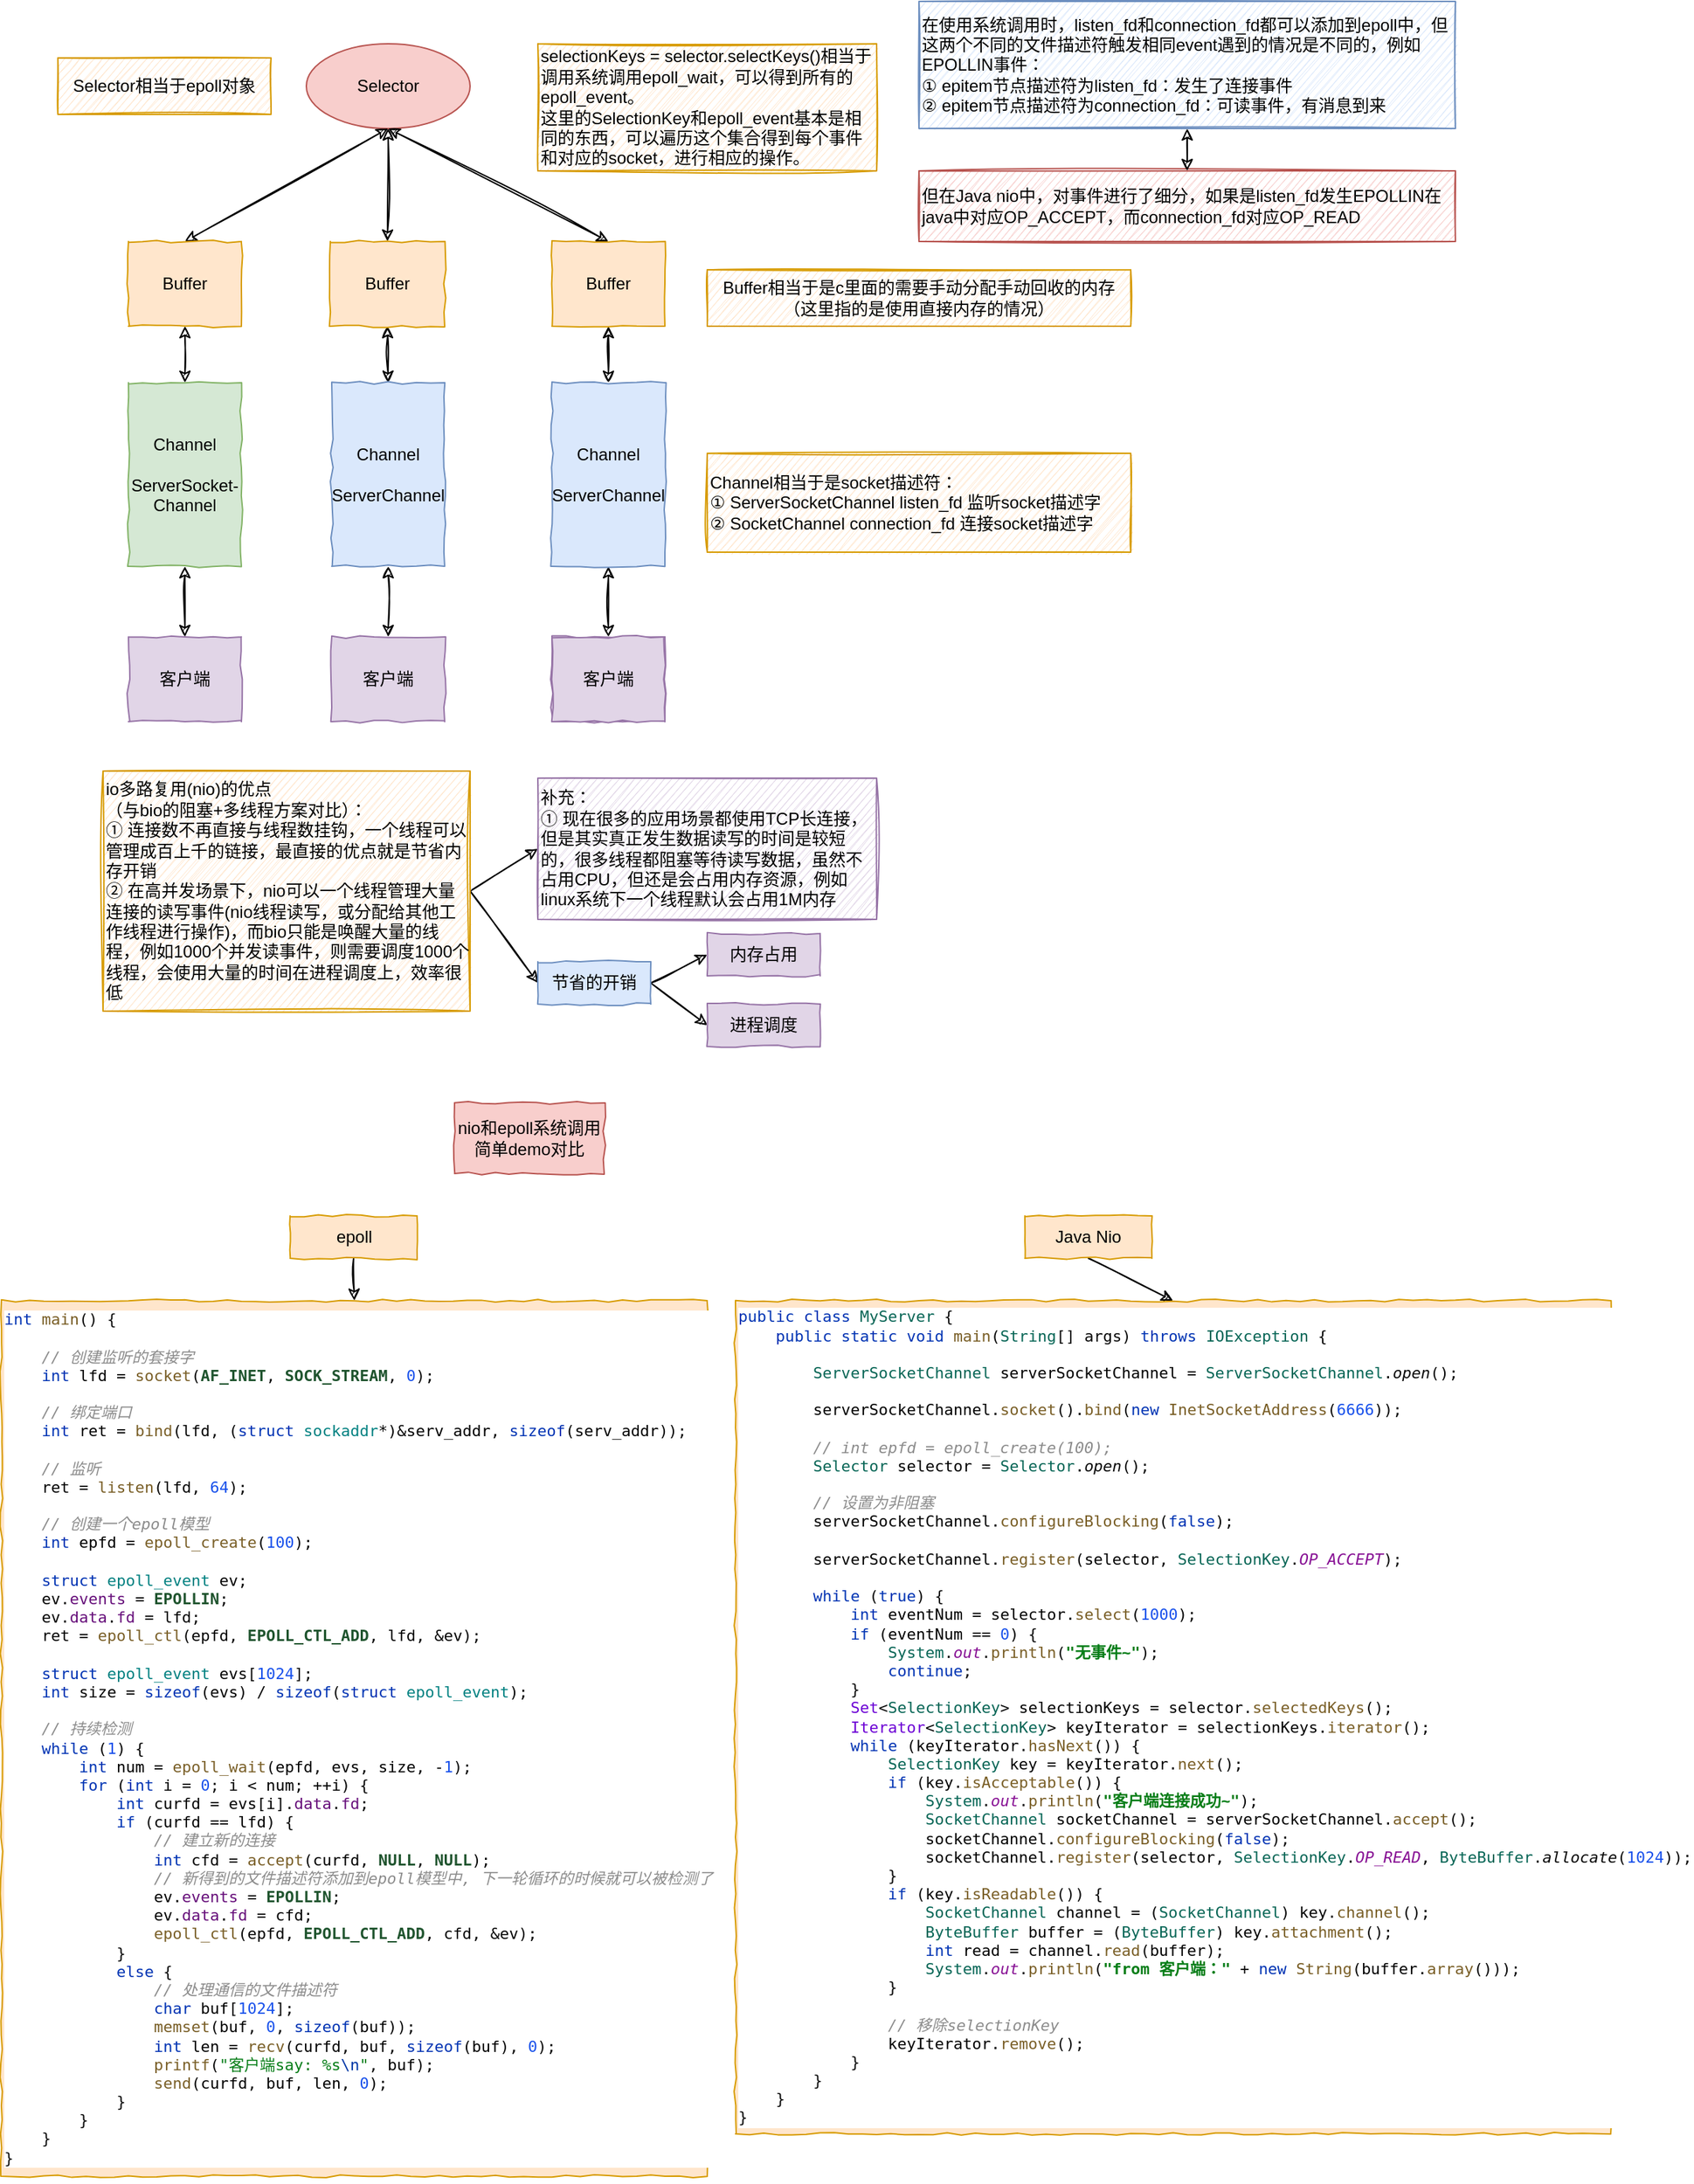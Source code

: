 <mxfile>
    <diagram id="9vkN7yE7dpngS0jgxhsY" name="第 1 页">
        <mxGraphModel dx="968" dy="558" grid="1" gridSize="10" guides="1" tooltips="1" connect="1" arrows="1" fold="1" page="1" pageScale="1" pageWidth="827" pageHeight="1169" math="0" shadow="0">
            <root>
                <mxCell id="0"/>
                <mxCell id="1" parent="0"/>
                <mxCell id="3" value="Selector" style="ellipse;whiteSpace=wrap;html=1;fillColor=#f8cecc;strokeColor=#b85450;comic=0;jiggle=1;" parent="1" vertex="1">
                    <mxGeometry x="256" y="40" width="116" height="60" as="geometry"/>
                </mxCell>
                <mxCell id="8" style="edgeStyle=none;html=1;exitX=0.5;exitY=0;exitDx=0;exitDy=0;entryX=0.5;entryY=1;entryDx=0;entryDy=0;startArrow=classic;startFill=1;sketch=1;" parent="1" source="5" target="3" edge="1">
                    <mxGeometry relative="1" as="geometry"/>
                </mxCell>
                <mxCell id="14" style="edgeStyle=none;sketch=1;html=1;exitX=0.5;exitY=1;exitDx=0;exitDy=0;entryX=0.5;entryY=0;entryDx=0;entryDy=0;startArrow=classic;startFill=1;" parent="1" source="5" target="11" edge="1">
                    <mxGeometry relative="1" as="geometry"/>
                </mxCell>
                <mxCell id="5" value="Buffer" style="rounded=0;whiteSpace=wrap;html=1;comic=1;fillColor=#ffe6cc;strokeColor=#d79b00;" parent="1" vertex="1">
                    <mxGeometry x="130" y="180" width="80" height="60" as="geometry"/>
                </mxCell>
                <mxCell id="9" style="edgeStyle=none;html=1;exitX=0.5;exitY=0;exitDx=0;exitDy=0;entryX=0.5;entryY=1;entryDx=0;entryDy=0;startArrow=classic;startFill=1;sketch=1;" parent="1" source="6" target="3" edge="1">
                    <mxGeometry relative="1" as="geometry"/>
                </mxCell>
                <mxCell id="15" style="edgeStyle=none;sketch=1;html=1;exitX=0.5;exitY=1;exitDx=0;exitDy=0;entryX=0.5;entryY=0;entryDx=0;entryDy=0;startArrow=classic;startFill=1;" parent="1" source="6" target="12" edge="1">
                    <mxGeometry relative="1" as="geometry"/>
                </mxCell>
                <mxCell id="6" value="Buffer" style="rounded=0;whiteSpace=wrap;html=1;comic=1;fillColor=#ffe6cc;strokeColor=#d79b00;" parent="1" vertex="1">
                    <mxGeometry x="273" y="180" width="81" height="60" as="geometry"/>
                </mxCell>
                <mxCell id="10" style="edgeStyle=none;html=1;exitX=0.5;exitY=0;exitDx=0;exitDy=0;startArrow=classic;startFill=1;entryX=0.5;entryY=1;entryDx=0;entryDy=0;sketch=1;" parent="1" source="7" target="3" edge="1">
                    <mxGeometry relative="1" as="geometry">
                        <mxPoint x="370" y="110" as="targetPoint"/>
                    </mxGeometry>
                </mxCell>
                <mxCell id="16" style="edgeStyle=none;sketch=1;html=1;exitX=0.5;exitY=1;exitDx=0;exitDy=0;entryX=0.5;entryY=0;entryDx=0;entryDy=0;startArrow=classic;startFill=1;" parent="1" source="7" target="13" edge="1">
                    <mxGeometry relative="1" as="geometry"/>
                </mxCell>
                <mxCell id="7" value="Buffer" style="rounded=0;whiteSpace=wrap;html=1;comic=1;fillColor=#ffe6cc;strokeColor=#d79b00;jiggle=1;" parent="1" vertex="1">
                    <mxGeometry x="430" y="180" width="80" height="60" as="geometry"/>
                </mxCell>
                <mxCell id="23" style="edgeStyle=none;sketch=1;html=1;exitX=0.5;exitY=1;exitDx=0;exitDy=0;entryX=0.5;entryY=0;entryDx=0;entryDy=0;startArrow=classic;startFill=1;" parent="1" source="11" target="20" edge="1">
                    <mxGeometry relative="1" as="geometry"/>
                </mxCell>
                <mxCell id="11" value="Channel&lt;br&gt;&lt;br&gt;ServerSocket-Channel" style="rounded=0;whiteSpace=wrap;html=1;comic=1;fillColor=#d5e8d4;strokeColor=#82b366;" parent="1" vertex="1">
                    <mxGeometry x="130" y="280" width="80" height="130" as="geometry"/>
                </mxCell>
                <mxCell id="24" style="edgeStyle=none;sketch=1;html=1;exitX=0.5;exitY=1;exitDx=0;exitDy=0;entryX=0.5;entryY=0;entryDx=0;entryDy=0;startArrow=classic;startFill=1;" parent="1" source="12" target="21" edge="1">
                    <mxGeometry relative="1" as="geometry"/>
                </mxCell>
                <mxCell id="12" value="Channel&lt;br&gt;&lt;br&gt;ServerChannel" style="rounded=0;whiteSpace=wrap;html=1;comic=1;fillColor=#dae8fc;strokeColor=#6c8ebf;" parent="1" vertex="1">
                    <mxGeometry x="274" y="280" width="80" height="130" as="geometry"/>
                </mxCell>
                <mxCell id="25" style="edgeStyle=none;sketch=1;html=1;exitX=0.5;exitY=1;exitDx=0;exitDy=0;entryX=0.5;entryY=0;entryDx=0;entryDy=0;startArrow=classic;startFill=1;" parent="1" source="13" target="22" edge="1">
                    <mxGeometry relative="1" as="geometry"/>
                </mxCell>
                <mxCell id="13" value="Channel&lt;br&gt;&lt;br&gt;ServerChannel" style="rounded=0;whiteSpace=wrap;html=1;comic=1;fillColor=#dae8fc;strokeColor=#6c8ebf;" parent="1" vertex="1">
                    <mxGeometry x="430" y="280" width="80" height="130" as="geometry"/>
                </mxCell>
                <mxCell id="20" value="客户端" style="rounded=0;whiteSpace=wrap;html=1;comic=1;fillColor=#e1d5e7;strokeColor=#9673a6;" parent="1" vertex="1">
                    <mxGeometry x="130" y="460" width="80" height="60" as="geometry"/>
                </mxCell>
                <mxCell id="21" value="客户端" style="rounded=0;whiteSpace=wrap;html=1;comic=1;fillColor=#e1d5e7;strokeColor=#9673a6;" parent="1" vertex="1">
                    <mxGeometry x="274" y="460" width="80" height="60" as="geometry"/>
                </mxCell>
                <mxCell id="22" value="客户端" style="rounded=0;whiteSpace=wrap;html=1;comic=1;fillColor=#e1d5e7;strokeColor=#9673a6;" parent="1" vertex="1">
                    <mxGeometry x="430" y="460" width="80" height="60" as="geometry"/>
                </mxCell>
                <mxCell id="26" value="Selector相当于epoll对象" style="rounded=0;whiteSpace=wrap;html=1;comic=1;fillColor=#ffe6cc;strokeColor=#d79b00;sketch=1;" parent="1" vertex="1">
                    <mxGeometry x="80" y="50" width="151" height="40" as="geometry"/>
                </mxCell>
                <mxCell id="27" value="Channel相当于是socket描述符：&lt;br&gt;① ServerSocketChannel listen_fd 监听socket描述字&lt;br&gt;② SocketChannel connection_fd 连接socket描述字" style="rounded=0;whiteSpace=wrap;html=1;comic=1;fillColor=#ffe6cc;strokeColor=#d79b00;sketch=1;align=left;" parent="1" vertex="1">
                    <mxGeometry x="540" y="330" width="300" height="70" as="geometry"/>
                </mxCell>
                <mxCell id="28" value="Buffer相当于是c里面的需要手动分配手动回收的内存（这里指的是使用直接内存的情况）" style="rounded=0;whiteSpace=wrap;html=1;comic=1;fillColor=#ffe6cc;strokeColor=#d79b00;sketch=1;align=center;" parent="1" vertex="1">
                    <mxGeometry x="540" y="200" width="300" height="40" as="geometry"/>
                </mxCell>
                <mxCell id="33" value="selectionKeys = selector.selectKeys()相当于调用系统调用epoll_wait，可以得到所有的epoll_event。&lt;br&gt;这里的SelectionKey和epoll_event基本是相同的东西，可以遍历这个集合得到每个事件和对应的socket，进行相应的操作。" style="rounded=0;whiteSpace=wrap;html=1;comic=1;fillColor=#ffe6cc;strokeColor=#d79b00;sketch=1;align=left;" vertex="1" parent="1">
                    <mxGeometry x="420" y="40" width="240" height="90" as="geometry"/>
                </mxCell>
                <mxCell id="34" value="但在Java nio中，对事件进行了细分，如果是listen_fd发生EPOLLIN在java中对应OP_ACCEPT，而connection_fd对应OP_READ" style="rounded=0;whiteSpace=wrap;html=1;comic=1;fillColor=#f8cecc;strokeColor=#b85450;sketch=1;align=left;" vertex="1" parent="1">
                    <mxGeometry x="690" y="130" width="380" height="50" as="geometry"/>
                </mxCell>
                <mxCell id="36" style="edgeStyle=none;sketch=1;html=1;exitX=0.5;exitY=1;exitDx=0;exitDy=0;entryX=0.5;entryY=0;entryDx=0;entryDy=0;fontSize=11;startArrow=classic;startFill=1;" edge="1" parent="1" source="35" target="34">
                    <mxGeometry relative="1" as="geometry"/>
                </mxCell>
                <mxCell id="35" value="在使用系统调用时，listen_fd和connection_fd都可以添加到epoll中，但这两个不同的文件描述符触发相同event遇到的情况是不同的，例如EPOLLIN事件：&lt;br&gt;① epitem节点描述符为listen_fd：发生了连接事件&lt;br&gt;② epitem节点描述符为connection_fd：可读事件，有消息到来" style="rounded=0;whiteSpace=wrap;html=1;comic=1;fillColor=#dae8fc;strokeColor=#6c8ebf;sketch=1;align=left;" vertex="1" parent="1">
                    <mxGeometry x="690" y="10" width="380" height="90" as="geometry"/>
                </mxCell>
                <mxCell id="39" style="edgeStyle=none;sketch=1;html=1;exitX=1;exitY=0.5;exitDx=0;exitDy=0;entryX=0;entryY=0.5;entryDx=0;entryDy=0;fontSize=11;startArrow=none;startFill=0;" edge="1" parent="1" source="37" target="38">
                    <mxGeometry relative="1" as="geometry"/>
                </mxCell>
                <mxCell id="42" style="edgeStyle=none;sketch=1;html=1;exitX=1;exitY=0.5;exitDx=0;exitDy=0;entryX=0;entryY=0.5;entryDx=0;entryDy=0;fontSize=11;startArrow=none;startFill=0;" edge="1" parent="1" source="37" target="41">
                    <mxGeometry relative="1" as="geometry"/>
                </mxCell>
                <mxCell id="37" value="io多路复用(nio)的优点&lt;br&gt;（与bio的阻塞+多线程方案对比）：&lt;br&gt;① 连接数不再直接与线程数挂钩，一个线程可以管理成百上千的链接，最直接的优点就是节省内存开销&lt;br&gt;② 在高并发场景下，nio可以一个线程管理大量连接的读写事件(nio线程读写，或分配给其他工作线程进行操作)，而bio只能是唤醒大量的线程，例如1000个并发读事件，则需要调度1000个线程，会使用大量的时间在进程调度上，效率很低" style="rounded=0;whiteSpace=wrap;html=1;comic=1;fillColor=#ffe6cc;strokeColor=#d79b00;sketch=1;align=left;" vertex="1" parent="1">
                    <mxGeometry x="112" y="555" width="260" height="170" as="geometry"/>
                </mxCell>
                <mxCell id="38" value="补充：&lt;br&gt;① 现在很多的应用场景都使用TCP长连接，但是其实真正发生数据读写的时间是较短的，很多线程都阻塞等待读写数据，虽然不占用CPU，但还是会占用内存资源，例如linux系统下一个线程默认会占用1M内存" style="rounded=0;whiteSpace=wrap;html=1;comic=1;fillColor=#e1d5e7;strokeColor=#9673a6;sketch=1;align=left;" vertex="1" parent="1">
                    <mxGeometry x="420" y="560" width="240" height="100" as="geometry"/>
                </mxCell>
                <mxCell id="40" value="客户端" style="rounded=0;whiteSpace=wrap;html=1;comic=1;fillColor=#e1d5e7;strokeColor=#9673a6;" vertex="1" parent="1">
                    <mxGeometry x="430" y="460" width="80" height="60" as="geometry"/>
                </mxCell>
                <mxCell id="45" style="edgeStyle=none;sketch=1;html=1;exitX=1;exitY=0.5;exitDx=0;exitDy=0;entryX=0;entryY=0.5;entryDx=0;entryDy=0;fontSize=11;startArrow=none;startFill=0;" edge="1" parent="1" source="41" target="43">
                    <mxGeometry relative="1" as="geometry"/>
                </mxCell>
                <mxCell id="46" style="edgeStyle=none;sketch=1;html=1;exitX=1;exitY=0.5;exitDx=0;exitDy=0;entryX=0;entryY=0.5;entryDx=0;entryDy=0;fontSize=11;startArrow=none;startFill=0;" edge="1" parent="1" source="41" target="44">
                    <mxGeometry relative="1" as="geometry"/>
                </mxCell>
                <mxCell id="41" value="节省的开销" style="rounded=0;whiteSpace=wrap;html=1;comic=1;fillColor=#dae8fc;strokeColor=#6c8ebf;" vertex="1" parent="1">
                    <mxGeometry x="420" y="690" width="80" height="30" as="geometry"/>
                </mxCell>
                <mxCell id="43" value="内存占用" style="rounded=0;whiteSpace=wrap;html=1;comic=1;fillColor=#e1d5e7;strokeColor=#9673a6;" vertex="1" parent="1">
                    <mxGeometry x="540" y="670" width="80" height="30" as="geometry"/>
                </mxCell>
                <mxCell id="44" value="进程调度" style="rounded=0;whiteSpace=wrap;html=1;comic=1;fillColor=#e1d5e7;strokeColor=#9673a6;" vertex="1" parent="1">
                    <mxGeometry x="540" y="720" width="80" height="30" as="geometry"/>
                </mxCell>
                <mxCell id="47" value="nio和epoll系统调用简单demo对比" style="rounded=0;whiteSpace=wrap;html=1;comic=1;fillColor=#f8cecc;strokeColor=#b85450;" vertex="1" parent="1">
                    <mxGeometry x="361" y="790" width="106" height="50" as="geometry"/>
                </mxCell>
                <mxCell id="50" style="edgeStyle=none;sketch=1;html=1;exitX=0.5;exitY=1;exitDx=0;exitDy=0;entryX=0.5;entryY=0;entryDx=0;entryDy=0;fontSize=11;startArrow=none;startFill=0;" edge="1" parent="1" source="48" target="49">
                    <mxGeometry relative="1" as="geometry"/>
                </mxCell>
                <mxCell id="48" value="epoll" style="rounded=0;whiteSpace=wrap;html=1;comic=1;fillColor=#ffe6cc;strokeColor=#d79b00;" vertex="1" parent="1">
                    <mxGeometry x="244.5" y="870" width="90" height="30" as="geometry"/>
                </mxCell>
                <mxCell id="49" value="&lt;pre style=&quot;background-color: rgb(255 , 255 , 255) ; color: rgb(8 , 8 , 8) ; font-family: &amp;#34;consolas&amp;#34; , monospace ; font-size: 11px&quot;&gt;&lt;span style=&quot;color: #0033b3&quot;&gt;int &lt;/span&gt;&lt;span style=&quot;color: #795e26&quot;&gt;main&lt;/span&gt;() {&lt;br&gt;&lt;br&gt;    &lt;span style=&quot;color: #8c8c8c ; font-style: italic&quot;&gt;// &lt;/span&gt;&lt;span style=&quot;color: #8c8c8c ; font-style: italic ; font-family: &amp;#34;宋体&amp;#34; , monospace&quot;&gt;创建监听的套接字&lt;br&gt;&lt;/span&gt;&lt;span style=&quot;color: #8c8c8c ; font-style: italic ; font-family: &amp;#34;宋体&amp;#34; , monospace&quot;&gt;    &lt;/span&gt;&lt;span style=&quot;color: #0033b3&quot;&gt;int &lt;/span&gt;&lt;span style=&quot;color: #000000&quot;&gt;lfd &lt;/span&gt;= &lt;span style=&quot;color: #795e26&quot;&gt;socket&lt;/span&gt;(&lt;span style=&quot;color: #1f542e ; font-weight: bold&quot;&gt;AF_INET&lt;/span&gt;, &lt;span style=&quot;color: #1f542e ; font-weight: bold&quot;&gt;SOCK_STREAM&lt;/span&gt;, &lt;span style=&quot;color: #1750eb&quot;&gt;0&lt;/span&gt;);&lt;br&gt;&lt;br&gt;    &lt;span style=&quot;color: #8c8c8c ; font-style: italic&quot;&gt;// &lt;/span&gt;&lt;span style=&quot;color: #8c8c8c ; font-style: italic ; font-family: &amp;#34;宋体&amp;#34; , monospace&quot;&gt;绑定端口&lt;br&gt;&lt;/span&gt;&lt;span style=&quot;color: #8c8c8c ; font-style: italic ; font-family: &amp;#34;宋体&amp;#34; , monospace&quot;&gt;    &lt;/span&gt;&lt;span style=&quot;color: #0033b3&quot;&gt;int &lt;/span&gt;&lt;span style=&quot;color: #000000&quot;&gt;ret &lt;/span&gt;= &lt;span style=&quot;color: #795e26&quot;&gt;bind&lt;/span&gt;(&lt;span style=&quot;color: #000000&quot;&gt;lfd&lt;/span&gt;, (&lt;span style=&quot;color: #0033b3&quot;&gt;struct &lt;/span&gt;&lt;span style=&quot;color: #008080&quot;&gt;sockaddr&lt;/span&gt;*)&amp;amp;&lt;span style=&quot;color: #000000&quot;&gt;serv_addr&lt;/span&gt;, &lt;span style=&quot;color: #0033b3&quot;&gt;sizeof&lt;/span&gt;(&lt;span style=&quot;color: #000000&quot;&gt;serv_addr&lt;/span&gt;));&lt;br&gt;&lt;br&gt;    &lt;span style=&quot;color: #8c8c8c ; font-style: italic&quot;&gt;// &lt;/span&gt;&lt;span style=&quot;color: #8c8c8c ; font-style: italic ; font-family: &amp;#34;宋体&amp;#34; , monospace&quot;&gt;监听&lt;br&gt;&lt;/span&gt;&lt;span style=&quot;color: #8c8c8c ; font-style: italic ; font-family: &amp;#34;宋体&amp;#34; , monospace&quot;&gt;    &lt;/span&gt;&lt;span style=&quot;color: #000000&quot;&gt;ret &lt;/span&gt;= &lt;span style=&quot;color: #795e26&quot;&gt;listen&lt;/span&gt;(&lt;span style=&quot;color: #000000&quot;&gt;lfd&lt;/span&gt;, &lt;span style=&quot;color: #1750eb&quot;&gt;64&lt;/span&gt;);&lt;br&gt;&lt;span style=&quot;color: #8c8c8c ; font-style: italic&quot;&gt;&lt;br&gt;&lt;/span&gt;&lt;span style=&quot;color: #8c8c8c ; font-style: italic&quot;&gt;    // &lt;/span&gt;&lt;span style=&quot;color: #8c8c8c ; font-style: italic ; font-family: &amp;#34;宋体&amp;#34; , monospace&quot;&gt;创建一个&lt;/span&gt;&lt;span style=&quot;color: #8c8c8c ; font-style: italic&quot;&gt;epoll&lt;/span&gt;&lt;span style=&quot;color: #8c8c8c ; font-style: italic ; font-family: &amp;#34;宋体&amp;#34; , monospace&quot;&gt;模型&lt;br&gt;&lt;/span&gt;&lt;span style=&quot;color: #8c8c8c ; font-style: italic ; font-family: &amp;#34;宋体&amp;#34; , monospace&quot;&gt;    &lt;/span&gt;&lt;span style=&quot;color: #0033b3&quot;&gt;int &lt;/span&gt;&lt;span style=&quot;color: #000000&quot;&gt;epfd &lt;/span&gt;= &lt;span style=&quot;color: #795e26&quot;&gt;epoll_create&lt;/span&gt;(&lt;span style=&quot;color: #1750eb&quot;&gt;100&lt;/span&gt;);&lt;br&gt;&lt;br&gt;    &lt;span style=&quot;color: #0033b3&quot;&gt;struct &lt;/span&gt;&lt;span style=&quot;color: #008080&quot;&gt;epoll_event &lt;/span&gt;&lt;span style=&quot;color: #000000&quot;&gt;ev&lt;/span&gt;;&lt;br&gt;    &lt;span style=&quot;color: #000000&quot;&gt;ev&lt;/span&gt;.&lt;span style=&quot;color: #660e7a&quot;&gt;events &lt;/span&gt;= &lt;span style=&quot;color: #1f542e ; font-weight: bold&quot;&gt;EPOLLIN&lt;/span&gt;;&lt;br&gt;    &lt;span style=&quot;color: #000000&quot;&gt;ev&lt;/span&gt;.&lt;span style=&quot;color: #660e7a&quot;&gt;data&lt;/span&gt;.&lt;span style=&quot;color: #660e7a&quot;&gt;fd &lt;/span&gt;= &lt;span style=&quot;color: #000000&quot;&gt;lfd&lt;/span&gt;;&lt;br&gt;    &lt;span style=&quot;color: #000000&quot;&gt;ret &lt;/span&gt;= &lt;span style=&quot;color: #795e26&quot;&gt;epoll_ctl&lt;/span&gt;(&lt;span style=&quot;color: #000000&quot;&gt;epfd&lt;/span&gt;, &lt;span style=&quot;color: #1f542e ; font-weight: bold&quot;&gt;EPOLL_CTL_ADD&lt;/span&gt;, &lt;span style=&quot;color: #000000&quot;&gt;lfd&lt;/span&gt;, &amp;amp;&lt;span style=&quot;color: #000000&quot;&gt;ev&lt;/span&gt;);&lt;br&gt;    &lt;br&gt;    &lt;span style=&quot;color: #0033b3&quot;&gt;struct &lt;/span&gt;&lt;span style=&quot;color: #008080&quot;&gt;epoll_event &lt;/span&gt;&lt;span style=&quot;color: #000000&quot;&gt;evs&lt;/span&gt;[&lt;span style=&quot;color: #1750eb&quot;&gt;1024&lt;/span&gt;];&lt;br&gt;    &lt;span style=&quot;color: #0033b3&quot;&gt;int &lt;/span&gt;&lt;span style=&quot;color: #000000&quot;&gt;size &lt;/span&gt;= &lt;span style=&quot;color: #0033b3&quot;&gt;sizeof&lt;/span&gt;(&lt;span style=&quot;color: #000000&quot;&gt;evs&lt;/span&gt;) / &lt;span style=&quot;color: #0033b3&quot;&gt;sizeof&lt;/span&gt;(&lt;span style=&quot;color: #0033b3&quot;&gt;struct &lt;/span&gt;&lt;span style=&quot;color: #008080&quot;&gt;epoll_event&lt;/span&gt;);&lt;br&gt;&lt;br&gt;    &lt;span style=&quot;color: #8c8c8c ; font-style: italic&quot;&gt;// &lt;/span&gt;&lt;span style=&quot;color: #8c8c8c ; font-style: italic ; font-family: &amp;#34;宋体&amp;#34; , monospace&quot;&gt;持续检测&lt;br&gt;&lt;/span&gt;&lt;span style=&quot;color: #8c8c8c ; font-style: italic ; font-family: &amp;#34;宋体&amp;#34; , monospace&quot;&gt;    &lt;/span&gt;&lt;span style=&quot;color: #0033b3&quot;&gt;while &lt;/span&gt;(&lt;span style=&quot;color: #1750eb&quot;&gt;1&lt;/span&gt;) {&lt;br&gt;        &lt;span style=&quot;color: #0033b3&quot;&gt;int &lt;/span&gt;&lt;span style=&quot;color: #000000&quot;&gt;num &lt;/span&gt;= &lt;span style=&quot;color: #795e26&quot;&gt;epoll_wait&lt;/span&gt;(&lt;span style=&quot;color: #000000&quot;&gt;epfd&lt;/span&gt;, &lt;span style=&quot;color: #000000&quot;&gt;evs&lt;/span&gt;, &lt;span style=&quot;color: #000000&quot;&gt;size&lt;/span&gt;, -&lt;span style=&quot;color: #1750eb&quot;&gt;1&lt;/span&gt;);&lt;br&gt;        &lt;span style=&quot;color: #0033b3&quot;&gt;for &lt;/span&gt;(&lt;span style=&quot;color: #0033b3&quot;&gt;int &lt;/span&gt;&lt;span style=&quot;color: #000000&quot;&gt;i &lt;/span&gt;= &lt;span style=&quot;color: #1750eb&quot;&gt;0&lt;/span&gt;; &lt;span style=&quot;color: #000000&quot;&gt;i &lt;/span&gt;&amp;lt; &lt;span style=&quot;color: #000000&quot;&gt;num&lt;/span&gt;; ++&lt;span style=&quot;color: #000000&quot;&gt;i&lt;/span&gt;) {&lt;br&gt;            &lt;span style=&quot;color: #0033b3&quot;&gt;int &lt;/span&gt;&lt;span style=&quot;color: #000000&quot;&gt;curfd &lt;/span&gt;= &lt;span style=&quot;color: #000000&quot;&gt;evs&lt;/span&gt;[&lt;span style=&quot;color: #000000&quot;&gt;i&lt;/span&gt;].&lt;span style=&quot;color: #660e7a&quot;&gt;data&lt;/span&gt;.&lt;span style=&quot;color: #660e7a&quot;&gt;fd&lt;/span&gt;;&lt;br&gt;            &lt;span style=&quot;color: #0033b3&quot;&gt;if &lt;/span&gt;(&lt;span style=&quot;color: #000000&quot;&gt;curfd &lt;/span&gt;== &lt;span style=&quot;color: #000000&quot;&gt;lfd&lt;/span&gt;) {&lt;br&gt;                &lt;span style=&quot;color: #8c8c8c ; font-style: italic&quot;&gt;// &lt;/span&gt;&lt;span style=&quot;color: #8c8c8c ; font-style: italic ; font-family: &amp;#34;宋体&amp;#34; , monospace&quot;&gt;建立新的连接&lt;br&gt;&lt;/span&gt;&lt;span style=&quot;color: #8c8c8c ; font-style: italic ; font-family: &amp;#34;宋体&amp;#34; , monospace&quot;&gt;                &lt;/span&gt;&lt;span style=&quot;color: #0033b3&quot;&gt;int &lt;/span&gt;&lt;span style=&quot;color: #000000&quot;&gt;cfd &lt;/span&gt;= &lt;span style=&quot;color: #795e26&quot;&gt;accept&lt;/span&gt;(&lt;span style=&quot;color: #000000&quot;&gt;curfd&lt;/span&gt;, &lt;span style=&quot;color: #1f542e ; font-weight: bold&quot;&gt;NULL&lt;/span&gt;, &lt;span style=&quot;color: #1f542e ; font-weight: bold&quot;&gt;NULL&lt;/span&gt;);&lt;br&gt;                &lt;span style=&quot;color: #8c8c8c ; font-style: italic&quot;&gt;// &lt;/span&gt;&lt;span style=&quot;color: #8c8c8c ; font-style: italic ; font-family: &amp;#34;宋体&amp;#34; , monospace&quot;&gt;新得到的文件描述符添加到&lt;/span&gt;&lt;span style=&quot;color: #8c8c8c ; font-style: italic&quot;&gt;epoll&lt;/span&gt;&lt;span style=&quot;color: #8c8c8c ; font-style: italic ; font-family: &amp;#34;宋体&amp;#34; , monospace&quot;&gt;模型中&lt;/span&gt;&lt;span style=&quot;color: #8c8c8c ; font-style: italic&quot;&gt;, &lt;/span&gt;&lt;span style=&quot;color: #8c8c8c ; font-style: italic ; font-family: &amp;#34;宋体&amp;#34; , monospace&quot;&gt;下一轮循环的时候就可以被检测了&lt;br&gt;&lt;/span&gt;&lt;span style=&quot;color: #8c8c8c ; font-style: italic ; font-family: &amp;#34;宋体&amp;#34; , monospace&quot;&gt;                &lt;/span&gt;&lt;span style=&quot;color: #000000&quot;&gt;ev&lt;/span&gt;.&lt;span style=&quot;color: #660e7a&quot;&gt;events &lt;/span&gt;= &lt;span style=&quot;color: #1f542e ; font-weight: bold&quot;&gt;EPOLLIN&lt;/span&gt;;&lt;br&gt;                &lt;span style=&quot;color: #000000&quot;&gt;ev&lt;/span&gt;.&lt;span style=&quot;color: #660e7a&quot;&gt;data&lt;/span&gt;.&lt;span style=&quot;color: #660e7a&quot;&gt;fd &lt;/span&gt;= &lt;span style=&quot;color: #000000&quot;&gt;cfd&lt;/span&gt;;&lt;br&gt;                &lt;span style=&quot;color: #795e26&quot;&gt;epoll_ctl&lt;/span&gt;(&lt;span style=&quot;color: #000000&quot;&gt;epfd&lt;/span&gt;, &lt;span style=&quot;color: #1f542e ; font-weight: bold&quot;&gt;EPOLL_CTL_ADD&lt;/span&gt;, &lt;span style=&quot;color: #000000&quot;&gt;cfd&lt;/span&gt;, &amp;amp;&lt;span style=&quot;color: #000000&quot;&gt;ev&lt;/span&gt;);&lt;br&gt;            }&lt;br&gt;            &lt;span style=&quot;color: #0033b3&quot;&gt;else &lt;/span&gt;{&lt;br&gt;                &lt;span style=&quot;color: #8c8c8c ; font-style: italic&quot;&gt;// &lt;/span&gt;&lt;span style=&quot;color: #8c8c8c ; font-style: italic ; font-family: &amp;#34;宋体&amp;#34; , monospace&quot;&gt;处理通信的文件描述符&lt;br&gt;&lt;/span&gt;&lt;span style=&quot;color: #8c8c8c ; font-style: italic ; font-family: &amp;#34;宋体&amp;#34; , monospace&quot;&gt;                &lt;/span&gt;&lt;span style=&quot;color: #0033b3&quot;&gt;char &lt;/span&gt;&lt;span style=&quot;color: #000000&quot;&gt;buf&lt;/span&gt;[&lt;span style=&quot;color: #1750eb&quot;&gt;1024&lt;/span&gt;];&lt;br&gt;                &lt;span style=&quot;color: #795e26&quot;&gt;memset&lt;/span&gt;(&lt;span style=&quot;color: #000000&quot;&gt;buf&lt;/span&gt;, &lt;span style=&quot;color: #1750eb&quot;&gt;0&lt;/span&gt;, &lt;span style=&quot;color: #0033b3&quot;&gt;sizeof&lt;/span&gt;(&lt;span style=&quot;color: #000000&quot;&gt;buf&lt;/span&gt;));&lt;br&gt;                &lt;span style=&quot;color: #0033b3&quot;&gt;int &lt;/span&gt;&lt;span style=&quot;color: #000000&quot;&gt;len &lt;/span&gt;= &lt;span style=&quot;color: #795e26&quot;&gt;recv&lt;/span&gt;(&lt;span style=&quot;color: #000000&quot;&gt;curfd&lt;/span&gt;, &lt;span style=&quot;color: #000000&quot;&gt;buf&lt;/span&gt;, &lt;span style=&quot;color: #0033b3&quot;&gt;sizeof&lt;/span&gt;(&lt;span style=&quot;color: #000000&quot;&gt;buf&lt;/span&gt;), &lt;span style=&quot;color: #1750eb&quot;&gt;0&lt;/span&gt;);&lt;br&gt;                &lt;span style=&quot;color: #795e26&quot;&gt;printf&lt;/span&gt;(&lt;span style=&quot;color: #067d17&quot;&gt;&quot;&lt;/span&gt;&lt;span style=&quot;color: #067d17 ; font-family: &amp;#34;宋体&amp;#34; , monospace&quot;&gt;客户端&lt;/span&gt;&lt;span style=&quot;color: #067d17&quot;&gt;say: %s&lt;/span&gt;&lt;span style=&quot;color: #0037a6&quot;&gt;\n&lt;/span&gt;&lt;span style=&quot;color: #067d17&quot;&gt;&quot;&lt;/span&gt;, &lt;span style=&quot;color: #000000&quot;&gt;buf&lt;/span&gt;);&lt;br&gt;                &lt;span style=&quot;color: #795e26&quot;&gt;send&lt;/span&gt;(&lt;span style=&quot;color: #000000&quot;&gt;curfd&lt;/span&gt;, &lt;span style=&quot;color: #000000&quot;&gt;buf&lt;/span&gt;, &lt;span style=&quot;color: #000000&quot;&gt;len&lt;/span&gt;, &lt;span style=&quot;color: #1750eb&quot;&gt;0&lt;/span&gt;);&lt;br&gt;            }&lt;br&gt;        }&lt;br&gt;    }&lt;br&gt;}&lt;/pre&gt;" style="rounded=0;whiteSpace=wrap;html=1;comic=1;fillColor=#ffe6cc;strokeColor=#d79b00;align=left;" vertex="1" parent="1">
                    <mxGeometry x="40" y="930" width="500" height="620" as="geometry"/>
                </mxCell>
                <mxCell id="53" style="edgeStyle=none;sketch=1;html=1;exitX=0.5;exitY=1;exitDx=0;exitDy=0;entryX=0.5;entryY=0;entryDx=0;entryDy=0;fontSize=11;startArrow=none;startFill=0;" edge="1" parent="1" source="51" target="52">
                    <mxGeometry relative="1" as="geometry"/>
                </mxCell>
                <mxCell id="51" value="Java Nio" style="rounded=0;whiteSpace=wrap;html=1;comic=1;fillColor=#ffe6cc;strokeColor=#d79b00;" vertex="1" parent="1">
                    <mxGeometry x="765" y="870" width="90" height="30" as="geometry"/>
                </mxCell>
                <mxCell id="52" value="&lt;pre style=&quot;background-color: rgb(255 , 255 , 255) ; color: rgb(8 , 8 , 8) ; font-family: &amp;#34;consolas&amp;#34; , monospace ; font-size: 11px&quot;&gt;&lt;pre style=&quot;font-family: &amp;#34;consolas&amp;#34; , monospace&quot;&gt;&lt;span style=&quot;color: #0033b3&quot;&gt;public class &lt;/span&gt;&lt;span style=&quot;color: #066555&quot;&gt;MyServer &lt;/span&gt;{&lt;br&gt;    &lt;span style=&quot;color: #0033b3&quot;&gt;public static void &lt;/span&gt;&lt;span style=&quot;color: #795e26&quot;&gt;main&lt;/span&gt;(&lt;span style=&quot;color: #066555&quot;&gt;String&lt;/span&gt;[] args) &lt;span style=&quot;color: #0033b3&quot;&gt;throws &lt;/span&gt;&lt;span style=&quot;color: #066555&quot;&gt;IOException &lt;/span&gt;{&lt;br&gt;       &lt;span style=&quot;color: #8c8c8c ; font-style: italic&quot;&gt;&lt;br&gt;&lt;/span&gt;&lt;span style=&quot;color: #8c8c8c ; font-style: italic&quot;&gt;        &lt;/span&gt;&lt;span style=&quot;color: #066555&quot;&gt;ServerSocketChannel &lt;/span&gt;&lt;span style=&quot;color: #000000&quot;&gt;serverSocketChannel &lt;/span&gt;= &lt;span style=&quot;color: #066555&quot;&gt;ServerSocketChannel&lt;/span&gt;.&lt;span style=&quot;font-style: italic&quot;&gt;open&lt;/span&gt;();&lt;br&gt;&lt;br&gt;        &lt;span style=&quot;color: #000000&quot;&gt;serverSocketChannel&lt;/span&gt;.&lt;span style=&quot;color: #795e26&quot;&gt;socket&lt;/span&gt;().&lt;span style=&quot;color: #795e26&quot;&gt;bind&lt;/span&gt;(&lt;span style=&quot;color: #0033b3&quot;&gt;new &lt;/span&gt;&lt;span style=&quot;color: #795e26&quot;&gt;InetSocketAddress&lt;/span&gt;(&lt;span style=&quot;color: #1750eb&quot;&gt;6666&lt;/span&gt;));&lt;br&gt;&lt;br&gt;        &lt;span style=&quot;color: #8c8c8c ; font-style: italic&quot;&gt;// int epfd = epoll_create(100);&lt;br&gt;&lt;/span&gt;&lt;span style=&quot;color: #8c8c8c ; font-style: italic&quot;&gt;        &lt;/span&gt;&lt;span style=&quot;color: #066555&quot;&gt;Selector &lt;/span&gt;&lt;span style=&quot;color: #000000&quot;&gt;selector &lt;/span&gt;= &lt;span style=&quot;color: #066555&quot;&gt;Selector&lt;/span&gt;.&lt;span style=&quot;font-style: italic&quot;&gt;open&lt;/span&gt;();&lt;br&gt;&lt;br&gt;        &lt;span style=&quot;color: #8c8c8c ; font-style: italic&quot;&gt;// &lt;/span&gt;&lt;span style=&quot;color: #8c8c8c ; font-style: italic ; font-family: &amp;#34;宋体&amp;#34; , monospace&quot;&gt;设置为非阻塞&lt;br&gt;&lt;/span&gt;&lt;span style=&quot;color: #8c8c8c ; font-style: italic ; font-family: &amp;#34;宋体&amp;#34; , monospace&quot;&gt;        &lt;/span&gt;&lt;span style=&quot;color: #000000&quot;&gt;serverSocketChannel&lt;/span&gt;.&lt;span style=&quot;color: #795e26&quot;&gt;configureBlocking&lt;/span&gt;(&lt;span style=&quot;color: #0033b3&quot;&gt;false&lt;/span&gt;);&lt;br&gt;&lt;span style=&quot;color: #8c8c8c ; font-style: italic&quot;&gt;&lt;br&gt;&lt;/span&gt;&lt;span style=&quot;color: #8c8c8c ; font-style: italic&quot;&gt;        &lt;/span&gt;&lt;span style=&quot;color: #000000&quot;&gt;serverSocketChannel&lt;/span&gt;.&lt;span style=&quot;color: #795e26&quot;&gt;register&lt;/span&gt;(&lt;span style=&quot;color: #000000&quot;&gt;selector&lt;/span&gt;, &lt;span style=&quot;color: #066555&quot;&gt;SelectionKey&lt;/span&gt;.&lt;span style=&quot;color: #871094 ; font-style: italic&quot;&gt;OP_ACCEPT&lt;/span&gt;);&lt;br&gt;&lt;br&gt;        &lt;span style=&quot;color: #0033b3&quot;&gt;while &lt;/span&gt;(&lt;span style=&quot;color: #0033b3&quot;&gt;true&lt;/span&gt;) {&lt;span style=&quot;color: #8c8c8c ; font-style: italic&quot;&gt;&lt;br&gt;&lt;/span&gt;&lt;span style=&quot;color: #8c8c8c ; font-style: italic&quot;&gt;            &lt;/span&gt;&lt;span style=&quot;color: #0033b3&quot;&gt;int &lt;/span&gt;&lt;span style=&quot;color: #000000&quot;&gt;eventNum &lt;/span&gt;= &lt;span style=&quot;color: #000000&quot;&gt;selector&lt;/span&gt;.&lt;span style=&quot;color: #795e26&quot;&gt;select&lt;/span&gt;(&lt;span style=&quot;color: #1750eb&quot;&gt;1000&lt;/span&gt;);&lt;br&gt;            &lt;span style=&quot;color: #0033b3&quot;&gt;if &lt;/span&gt;(&lt;span style=&quot;color: #000000&quot;&gt;eventNum &lt;/span&gt;== &lt;span style=&quot;color: #1750eb&quot;&gt;0&lt;/span&gt;) {&lt;br&gt;                &lt;span style=&quot;color: #066555&quot;&gt;System&lt;/span&gt;.&lt;span style=&quot;color: #871094 ; font-style: italic&quot;&gt;out&lt;/span&gt;.&lt;span style=&quot;color: #795e26&quot;&gt;println&lt;/span&gt;(&lt;span style=&quot;color: #067d17 ; font-weight: bold&quot;&gt;&quot;&lt;/span&gt;&lt;span style=&quot;color: #067d17 ; font-weight: bold ; font-family: &amp;#34;宋体&amp;#34; , monospace&quot;&gt;无事件&lt;/span&gt;&lt;span style=&quot;color: #067d17 ; font-weight: bold&quot;&gt;~&quot;&lt;/span&gt;);&lt;br&gt;                &lt;span style=&quot;color: #0033b3&quot;&gt;continue&lt;/span&gt;;&lt;br&gt;            }&lt;span style=&quot;color: #8c8c8c ; font-style: italic ; font-family: &amp;#34;宋体&amp;#34; , monospace&quot;&gt;&lt;br&gt;&lt;/span&gt;&lt;span style=&quot;color: #8c8c8c ; font-style: italic ; font-family: &amp;#34;宋体&amp;#34; , monospace&quot;&gt;            &lt;/span&gt;&lt;span style=&quot;color: #6c00d5&quot;&gt;Set&lt;/span&gt;&amp;lt;&lt;span style=&quot;color: #066555&quot;&gt;SelectionKey&lt;/span&gt;&amp;gt; &lt;span style=&quot;color: #000000&quot;&gt;selectionKeys &lt;/span&gt;= &lt;span style=&quot;color: #000000&quot;&gt;selector&lt;/span&gt;.&lt;span style=&quot;color: #795e26&quot;&gt;selectedKeys&lt;/span&gt;();&lt;br&gt;            &lt;span style=&quot;color: #6c00d5&quot;&gt;Iterator&lt;/span&gt;&amp;lt;&lt;span style=&quot;color: #066555&quot;&gt;SelectionKey&lt;/span&gt;&amp;gt; &lt;span style=&quot;color: #000000&quot;&gt;keyIterator &lt;/span&gt;= &lt;span style=&quot;color: #000000&quot;&gt;selectionKeys&lt;/span&gt;.&lt;span style=&quot;color: #795e26&quot;&gt;iterator&lt;/span&gt;();&lt;br&gt;            &lt;span style=&quot;color: #0033b3&quot;&gt;while &lt;/span&gt;(&lt;span style=&quot;color: #000000&quot;&gt;keyIterator&lt;/span&gt;.&lt;span style=&quot;color: #795e26&quot;&gt;hasNext&lt;/span&gt;()) {&lt;span style=&quot;color: #8c8c8c ; font-style: italic&quot;&gt;&lt;br&gt;&lt;/span&gt;&lt;span style=&quot;color: #8c8c8c ; font-style: italic&quot;&gt;                &lt;/span&gt;&lt;span style=&quot;color: #066555&quot;&gt;SelectionKey &lt;/span&gt;&lt;span style=&quot;color: #000000&quot;&gt;key &lt;/span&gt;= &lt;span style=&quot;color: #000000&quot;&gt;keyIterator&lt;/span&gt;.&lt;span style=&quot;color: #795e26&quot;&gt;next&lt;/span&gt;();&lt;span style=&quot;color: #8c8c8c ; font-style: italic&quot;&gt;&lt;br&gt;&lt;/span&gt;&lt;span style=&quot;color: #8c8c8c ; font-style: italic&quot;&gt;                &lt;/span&gt;&lt;span style=&quot;color: #0033b3&quot;&gt;if &lt;/span&gt;(&lt;span style=&quot;color: #000000&quot;&gt;key&lt;/span&gt;.&lt;span style=&quot;color: #795e26&quot;&gt;isAcceptable&lt;/span&gt;()) {&lt;br&gt;                    &lt;span style=&quot;color: #066555&quot;&gt;System&lt;/span&gt;.&lt;span style=&quot;color: #871094 ; font-style: italic&quot;&gt;out&lt;/span&gt;.&lt;span style=&quot;color: #795e26&quot;&gt;println&lt;/span&gt;(&lt;span style=&quot;color: #067d17 ; font-weight: bold&quot;&gt;&quot;&lt;/span&gt;&lt;span style=&quot;color: #067d17 ; font-weight: bold ; font-family: &amp;#34;宋体&amp;#34; , monospace&quot;&gt;客户端连接成功&lt;/span&gt;&lt;span style=&quot;color: #067d17 ; font-weight: bold&quot;&gt;~&quot;&lt;/span&gt;);&lt;br&gt;                    &lt;span style=&quot;color: #066555&quot;&gt;SocketChannel &lt;/span&gt;&lt;span style=&quot;color: #000000&quot;&gt;socketChannel &lt;/span&gt;= &lt;span style=&quot;color: #000000&quot;&gt;serverSocketChannel&lt;/span&gt;.&lt;span style=&quot;color: #795e26&quot;&gt;accept&lt;/span&gt;();&lt;br&gt;                    &lt;span style=&quot;color: #000000&quot;&gt;socketChannel&lt;/span&gt;.&lt;span style=&quot;color: #795e26&quot;&gt;configureBlocking&lt;/span&gt;(&lt;span style=&quot;color: #0033b3&quot;&gt;false&lt;/span&gt;);&lt;br&gt;                    &lt;span style=&quot;color: #000000&quot;&gt;socketChannel&lt;/span&gt;.&lt;span style=&quot;color: #795e26&quot;&gt;register&lt;/span&gt;(&lt;span style=&quot;color: #000000&quot;&gt;selector&lt;/span&gt;, &lt;span style=&quot;color: #066555&quot;&gt;SelectionKey&lt;/span&gt;.&lt;span style=&quot;color: #871094 ; font-style: italic&quot;&gt;OP_READ&lt;/span&gt;, &lt;span style=&quot;color: #066555&quot;&gt;ByteBuffer&lt;/span&gt;.&lt;span style=&quot;font-style: italic&quot;&gt;allocate&lt;/span&gt;(&lt;span style=&quot;color: #1750eb&quot;&gt;1024&lt;/span&gt;));&lt;br&gt;                }&lt;br&gt;                &lt;span style=&quot;color: #0033b3&quot;&gt;if &lt;/span&gt;(&lt;span style=&quot;color: #000000&quot;&gt;key&lt;/span&gt;.&lt;span style=&quot;color: #795e26&quot;&gt;isReadable&lt;/span&gt;()) {&lt;span style=&quot;color: #8c8c8c ; font-style: italic&quot;&gt;&lt;br&gt;&lt;/span&gt;&lt;span style=&quot;color: #8c8c8c ; font-style: italic&quot;&gt;                    &lt;/span&gt;&lt;span style=&quot;color: #066555&quot;&gt;SocketChannel &lt;/span&gt;&lt;span style=&quot;color: #000000&quot;&gt;channel &lt;/span&gt;= (&lt;span style=&quot;color: #066555&quot;&gt;SocketChannel&lt;/span&gt;) &lt;span style=&quot;color: #000000&quot;&gt;key&lt;/span&gt;.&lt;span style=&quot;color: #795e26&quot;&gt;channel&lt;/span&gt;();&lt;br&gt;                    &lt;span style=&quot;color: #066555&quot;&gt;ByteBuffer &lt;/span&gt;&lt;span style=&quot;color: #000000&quot;&gt;buffer &lt;/span&gt;= (&lt;span style=&quot;color: #066555&quot;&gt;ByteBuffer&lt;/span&gt;) &lt;span style=&quot;color: #000000&quot;&gt;key&lt;/span&gt;.&lt;span style=&quot;color: #795e26&quot;&gt;attachment&lt;/span&gt;();&lt;br&gt;                    &lt;span style=&quot;color: #0033b3&quot;&gt;int &lt;/span&gt;&lt;span style=&quot;color: #000000&quot;&gt;read &lt;/span&gt;= &lt;span style=&quot;color: #000000&quot;&gt;channel&lt;/span&gt;.&lt;span style=&quot;color: #795e26&quot;&gt;read&lt;/span&gt;(&lt;span style=&quot;color: #000000&quot;&gt;buffer&lt;/span&gt;);&lt;br&gt;                    &lt;span style=&quot;color: #066555&quot;&gt;System&lt;/span&gt;.&lt;span style=&quot;color: #871094 ; font-style: italic&quot;&gt;out&lt;/span&gt;.&lt;span style=&quot;color: #795e26&quot;&gt;println&lt;/span&gt;(&lt;span style=&quot;color: #067d17 ; font-weight: bold&quot;&gt;&quot;from &lt;/span&gt;&lt;span style=&quot;color: #067d17 ; font-weight: bold ; font-family: &amp;#34;宋体&amp;#34; , monospace&quot;&gt;客户端：&lt;/span&gt;&lt;span style=&quot;color: #067d17 ; font-weight: bold&quot;&gt;&quot; &lt;/span&gt;+ &lt;span style=&quot;color: #0033b3&quot;&gt;new &lt;/span&gt;&lt;span style=&quot;color: #795e26&quot;&gt;String&lt;/span&gt;(&lt;span style=&quot;color: #000000&quot;&gt;buffer&lt;/span&gt;.&lt;span style=&quot;color: #795e26&quot;&gt;array&lt;/span&gt;()));&lt;br&gt;                }&lt;br&gt;&lt;br&gt;                &lt;span style=&quot;color: #8c8c8c ; font-style: italic&quot;&gt;// &lt;/span&gt;&lt;span style=&quot;color: #8c8c8c ; font-style: italic ; font-family: &amp;#34;宋体&amp;#34; , monospace&quot;&gt;移除&lt;/span&gt;&lt;span style=&quot;color: #8c8c8c ; font-style: italic&quot;&gt;selectionKey&lt;br&gt;&lt;/span&gt;&lt;span style=&quot;color: #8c8c8c ; font-style: italic&quot;&gt;                &lt;/span&gt;&lt;span style=&quot;color: #000000&quot;&gt;keyIterator&lt;/span&gt;.&lt;span style=&quot;color: #795e26&quot;&gt;remove&lt;/span&gt;();&lt;br&gt;            }&lt;br&gt;        }&lt;br&gt;    }&lt;br&gt;}&lt;br&gt;&lt;/pre&gt;&lt;/pre&gt;" style="rounded=0;whiteSpace=wrap;html=1;comic=1;fillColor=#ffe6cc;strokeColor=#d79b00;align=left;" vertex="1" parent="1">
                    <mxGeometry x="560" y="930" width="620" height="590" as="geometry"/>
                </mxCell>
            </root>
        </mxGraphModel>
    </diagram>
</mxfile>